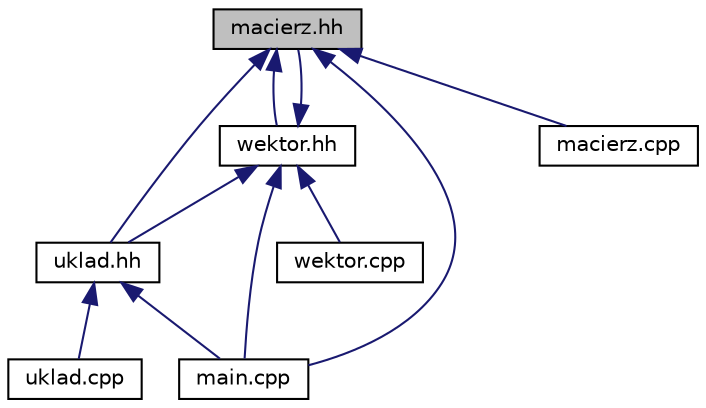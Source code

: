 digraph G
{
  edge [fontname="Helvetica",fontsize="10",labelfontname="Helvetica",labelfontsize="10"];
  node [fontname="Helvetica",fontsize="10",shape=record];
  Node1 [label="macierz.hh",height=0.2,width=0.4,color="black", fillcolor="grey75", style="filled" fontcolor="black"];
  Node1 -> Node2 [dir="back",color="midnightblue",fontsize="10",style="solid",fontname="Helvetica"];
  Node2 [label="wektor.hh",height=0.2,width=0.4,color="black", fillcolor="white", style="filled",URL="$wektor_8hh.html",tooltip="Moduł zawierający definicję klasy Wektor oraz przeciążenia wybranych operatorów. Klasa wektor przyjmu..."];
  Node2 -> Node1 [dir="back",color="midnightblue",fontsize="10",style="solid",fontname="Helvetica"];
  Node2 -> Node3 [dir="back",color="midnightblue",fontsize="10",style="solid",fontname="Helvetica"];
  Node3 [label="uklad.hh",height=0.2,width=0.4,color="black", fillcolor="white", style="filled",URL="$uklad_8hh.html",tooltip="Moduł zawierający definicję klasy Uklad wraz z przeciążeniami wybranych operatorów, np. operatory wejścia/wyjścia operator mnożenia macierzy przez wektor. W module tym zaimplementowany jest również algorytm rozwiązywania układu równań metodą Cramera."];
  Node3 -> Node4 [dir="back",color="midnightblue",fontsize="10",style="solid",fontname="Helvetica"];
  Node4 [label="main.cpp",height=0.2,width=0.4,color="black", fillcolor="white", style="filled",URL="$main_8cpp.html",tooltip="Plik zawierający implementację części właściwej programu. W funkcji &#39;main()&#39; realizowane są następują..."];
  Node3 -> Node5 [dir="back",color="midnightblue",fontsize="10",style="solid",fontname="Helvetica"];
  Node5 [label="uklad.cpp",height=0.2,width=0.4,color="black", fillcolor="white", style="filled",URL="$uklad_8cpp.html",tooltip="Plik zawiera implementacje metod z nagłówka &#39;uklad.hh&#39;."];
  Node2 -> Node4 [dir="back",color="midnightblue",fontsize="10",style="solid",fontname="Helvetica"];
  Node2 -> Node6 [dir="back",color="midnightblue",fontsize="10",style="solid",fontname="Helvetica"];
  Node6 [label="wektor.cpp",height=0.2,width=0.4,color="black", fillcolor="white", style="filled",URL="$wektor_8cpp.html",tooltip="Plik zawiera implementacje metod z nagłówka &#39;wektor.hh&#39;."];
  Node1 -> Node3 [dir="back",color="midnightblue",fontsize="10",style="solid",fontname="Helvetica"];
  Node1 -> Node7 [dir="back",color="midnightblue",fontsize="10",style="solid",fontname="Helvetica"];
  Node7 [label="macierz.cpp",height=0.2,width=0.4,color="black", fillcolor="white", style="filled",URL="$macierz_8cpp.html",tooltip="Plik zawiera implementacje metod z nagłówka &#39;macierz.hh&#39;."];
  Node1 -> Node4 [dir="back",color="midnightblue",fontsize="10",style="solid",fontname="Helvetica"];
}
